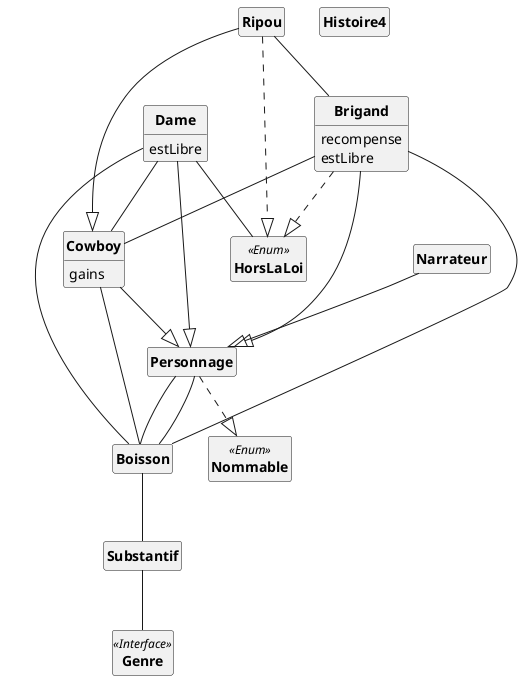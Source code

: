 @startuml
'https://plantuml.com/class-diagram
skinparam style strictuml
skinparam classAttributeIconSize 0
skinparam classFontStyle Bold

hide empty members

class Boisson{
}
class Brigand{
	recompense
	estLibre
}
class Cowboy{
	gains
}
class Dame{
	estLibre
}
class Genre <<Interface>>{
}
class Histoire4{
}
class HorsLaLoi <<Enum>>{
}
class Narrateur{
}
class Nommable <<Enum>>{
}
class Personnage{
}
class Ripou{
}
class Substantif{
}
Boisson -- Substantif
Brigand -- Cowboy
Brigand -- Boisson
Brigand --|> Personnage
Brigand ..|> HorsLaLoi
Cowboy -- Boisson
Cowboy --|> Personnage
Dame -- Cowboy
Dame -- HorsLaLoi
Dame -- Boisson
Dame --|> Personnage
Narrateur --|> Personnage
Personnage -- Boisson
Personnage -- Boisson
Personnage ..|> Nommable
Ripou -- Brigand
Ripou --|> Cowboy
Ripou ..|> HorsLaLoi
Substantif -- Genre

@enduml